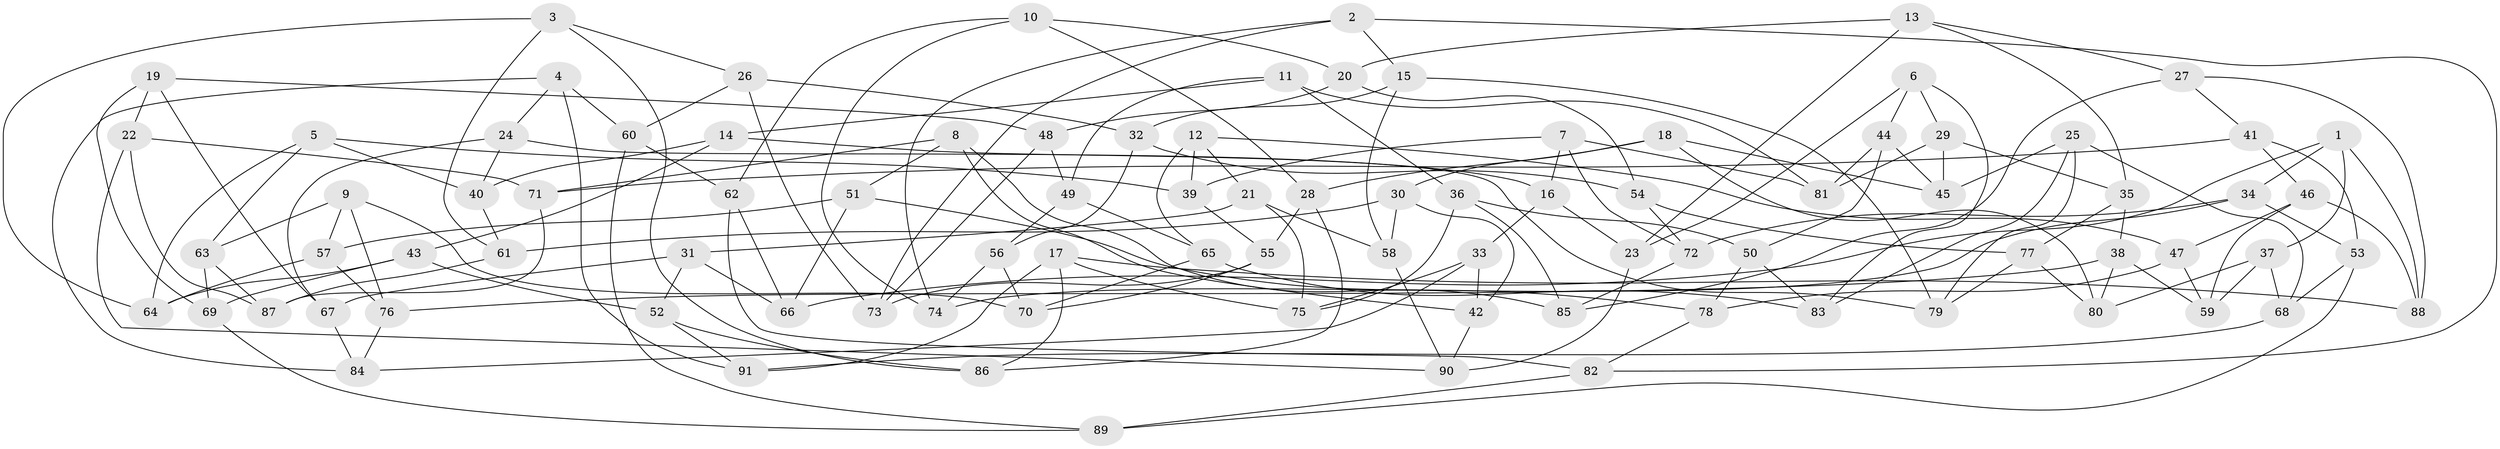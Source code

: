 // Generated by graph-tools (version 1.1) at 2025/26/03/09/25 03:26:56]
// undirected, 91 vertices, 182 edges
graph export_dot {
graph [start="1"]
  node [color=gray90,style=filled];
  1;
  2;
  3;
  4;
  5;
  6;
  7;
  8;
  9;
  10;
  11;
  12;
  13;
  14;
  15;
  16;
  17;
  18;
  19;
  20;
  21;
  22;
  23;
  24;
  25;
  26;
  27;
  28;
  29;
  30;
  31;
  32;
  33;
  34;
  35;
  36;
  37;
  38;
  39;
  40;
  41;
  42;
  43;
  44;
  45;
  46;
  47;
  48;
  49;
  50;
  51;
  52;
  53;
  54;
  55;
  56;
  57;
  58;
  59;
  60;
  61;
  62;
  63;
  64;
  65;
  66;
  67;
  68;
  69;
  70;
  71;
  72;
  73;
  74;
  75;
  76;
  77;
  78;
  79;
  80;
  81;
  82;
  83;
  84;
  85;
  86;
  87;
  88;
  89;
  90;
  91;
  1 -- 37;
  1 -- 34;
  1 -- 66;
  1 -- 88;
  2 -- 74;
  2 -- 82;
  2 -- 73;
  2 -- 15;
  3 -- 61;
  3 -- 86;
  3 -- 64;
  3 -- 26;
  4 -- 84;
  4 -- 24;
  4 -- 60;
  4 -- 91;
  5 -- 39;
  5 -- 40;
  5 -- 63;
  5 -- 64;
  6 -- 29;
  6 -- 83;
  6 -- 44;
  6 -- 23;
  7 -- 72;
  7 -- 81;
  7 -- 16;
  7 -- 39;
  8 -- 71;
  8 -- 42;
  8 -- 51;
  8 -- 85;
  9 -- 63;
  9 -- 70;
  9 -- 76;
  9 -- 57;
  10 -- 28;
  10 -- 20;
  10 -- 62;
  10 -- 74;
  11 -- 36;
  11 -- 14;
  11 -- 49;
  11 -- 81;
  12 -- 47;
  12 -- 21;
  12 -- 39;
  12 -- 65;
  13 -- 35;
  13 -- 20;
  13 -- 27;
  13 -- 23;
  14 -- 40;
  14 -- 43;
  14 -- 16;
  15 -- 79;
  15 -- 58;
  15 -- 32;
  16 -- 23;
  16 -- 33;
  17 -- 91;
  17 -- 88;
  17 -- 86;
  17 -- 75;
  18 -- 45;
  18 -- 30;
  18 -- 28;
  18 -- 80;
  19 -- 67;
  19 -- 48;
  19 -- 22;
  19 -- 69;
  20 -- 48;
  20 -- 54;
  21 -- 58;
  21 -- 75;
  21 -- 31;
  22 -- 87;
  22 -- 71;
  22 -- 90;
  23 -- 90;
  24 -- 40;
  24 -- 79;
  24 -- 67;
  25 -- 83;
  25 -- 79;
  25 -- 68;
  25 -- 45;
  26 -- 73;
  26 -- 60;
  26 -- 32;
  27 -- 85;
  27 -- 41;
  27 -- 88;
  28 -- 55;
  28 -- 86;
  29 -- 81;
  29 -- 35;
  29 -- 45;
  30 -- 58;
  30 -- 42;
  30 -- 61;
  31 -- 67;
  31 -- 66;
  31 -- 52;
  32 -- 56;
  32 -- 54;
  33 -- 75;
  33 -- 84;
  33 -- 42;
  34 -- 74;
  34 -- 72;
  34 -- 53;
  35 -- 38;
  35 -- 77;
  36 -- 85;
  36 -- 50;
  36 -- 75;
  37 -- 68;
  37 -- 59;
  37 -- 80;
  38 -- 76;
  38 -- 59;
  38 -- 80;
  39 -- 55;
  40 -- 61;
  41 -- 53;
  41 -- 71;
  41 -- 46;
  42 -- 90;
  43 -- 52;
  43 -- 69;
  43 -- 64;
  44 -- 81;
  44 -- 50;
  44 -- 45;
  46 -- 59;
  46 -- 47;
  46 -- 88;
  47 -- 59;
  47 -- 78;
  48 -- 49;
  48 -- 73;
  49 -- 56;
  49 -- 65;
  50 -- 83;
  50 -- 78;
  51 -- 57;
  51 -- 78;
  51 -- 66;
  52 -- 86;
  52 -- 91;
  53 -- 89;
  53 -- 68;
  54 -- 72;
  54 -- 77;
  55 -- 73;
  55 -- 70;
  56 -- 74;
  56 -- 70;
  57 -- 76;
  57 -- 64;
  58 -- 90;
  60 -- 89;
  60 -- 62;
  61 -- 87;
  62 -- 66;
  62 -- 82;
  63 -- 87;
  63 -- 69;
  65 -- 83;
  65 -- 70;
  67 -- 84;
  68 -- 91;
  69 -- 89;
  71 -- 87;
  72 -- 85;
  76 -- 84;
  77 -- 79;
  77 -- 80;
  78 -- 82;
  82 -- 89;
}
